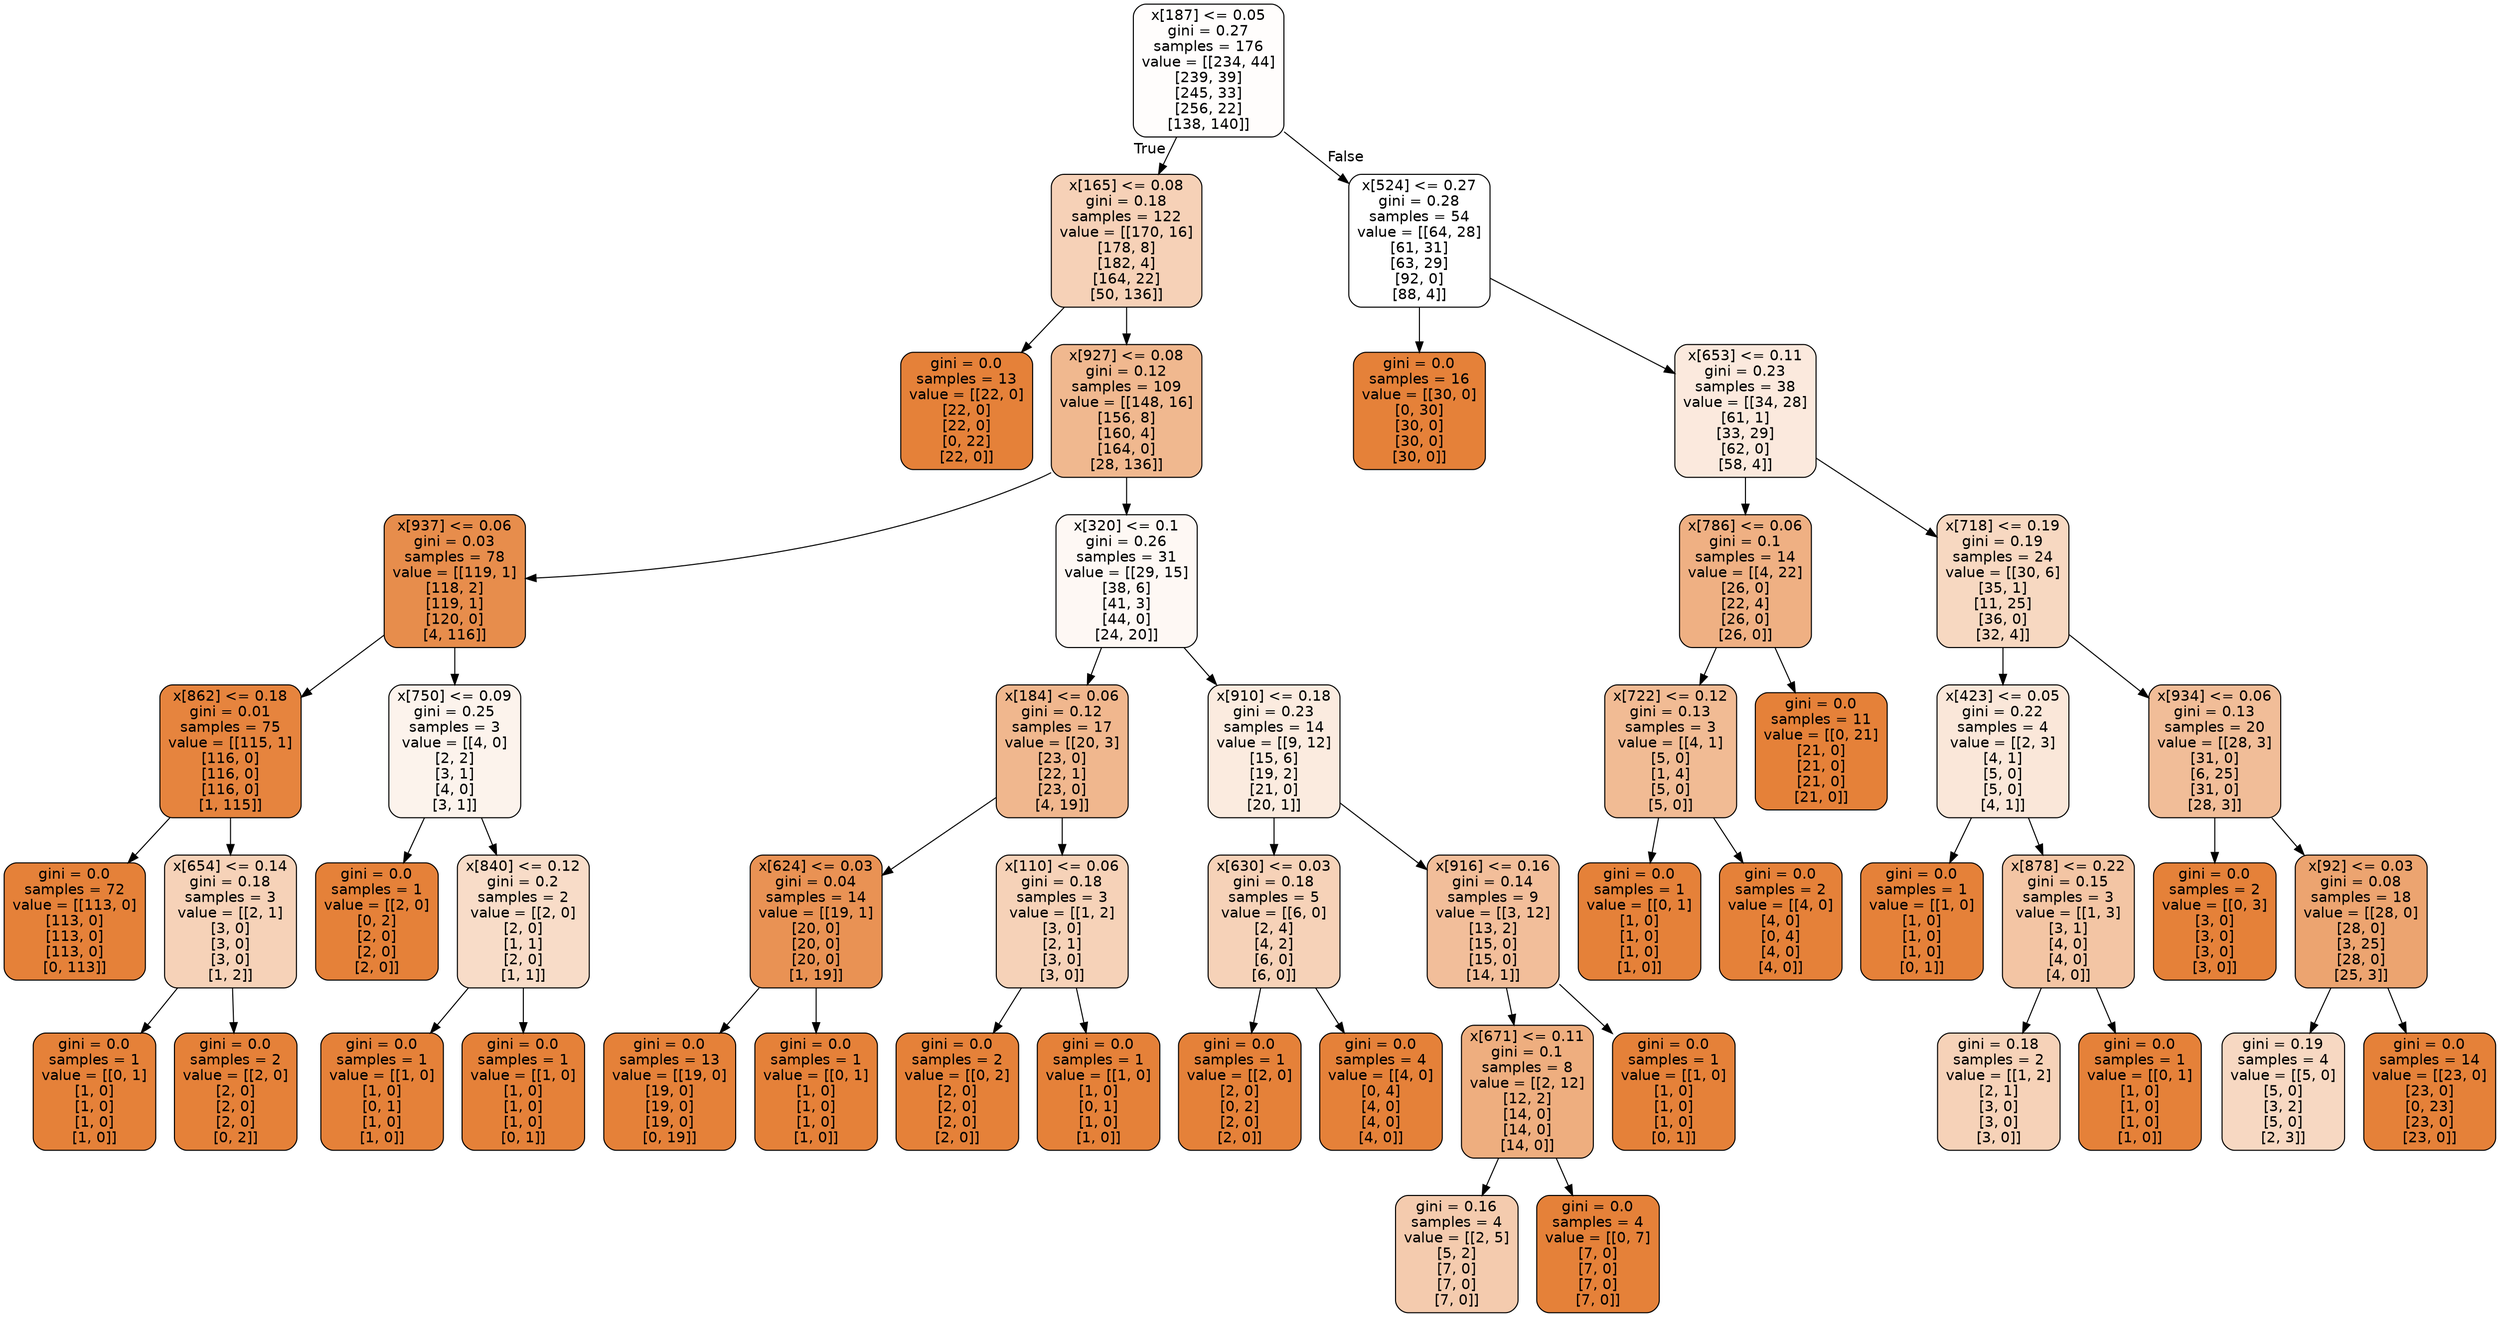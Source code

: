 digraph Tree {
node [shape=box, style="filled, rounded", color="black", fontname="helvetica"] ;
edge [fontname="helvetica"] ;
0 [label="x[187] <= 0.05\ngini = 0.27\nsamples = 176\nvalue = [[234, 44]\n[239, 39]\n[245, 33]\n[256, 22]\n[138, 140]]", fillcolor="#fffdfc"] ;
1 [label="x[165] <= 0.08\ngini = 0.18\nsamples = 122\nvalue = [[170, 16]\n[178, 8]\n[182, 4]\n[164, 22]\n[50, 136]]", fillcolor="#f6d1b7"] ;
0 -> 1 [labeldistance=2.5, labelangle=45, headlabel="True"] ;
2 [label="gini = 0.0\nsamples = 13\nvalue = [[22, 0]\n[22, 0]\n[22, 0]\n[0, 22]\n[22, 0]]", fillcolor="#e58139"] ;
1 -> 2 ;
3 [label="x[927] <= 0.08\ngini = 0.12\nsamples = 109\nvalue = [[148, 16]\n[156, 8]\n[160, 4]\n[164, 0]\n[28, 136]]", fillcolor="#f0b88f"] ;
1 -> 3 ;
4 [label="x[937] <= 0.06\ngini = 0.03\nsamples = 78\nvalue = [[119, 1]\n[118, 2]\n[119, 1]\n[120, 0]\n[4, 116]]", fillcolor="#e78d4c"] ;
3 -> 4 ;
5 [label="x[862] <= 0.18\ngini = 0.01\nsamples = 75\nvalue = [[115, 1]\n[116, 0]\n[116, 0]\n[116, 0]\n[1, 115]]", fillcolor="#e6843e"] ;
4 -> 5 ;
6 [label="gini = 0.0\nsamples = 72\nvalue = [[113, 0]\n[113, 0]\n[113, 0]\n[113, 0]\n[0, 113]]", fillcolor="#e58139"] ;
5 -> 6 ;
7 [label="x[654] <= 0.14\ngini = 0.18\nsamples = 3\nvalue = [[2, 1]\n[3, 0]\n[3, 0]\n[3, 0]\n[1, 2]]", fillcolor="#f6d2b8"] ;
5 -> 7 ;
8 [label="gini = 0.0\nsamples = 1\nvalue = [[0, 1]\n[1, 0]\n[1, 0]\n[1, 0]\n[1, 0]]", fillcolor="#e58139"] ;
7 -> 8 ;
9 [label="gini = 0.0\nsamples = 2\nvalue = [[2, 0]\n[2, 0]\n[2, 0]\n[2, 0]\n[0, 2]]", fillcolor="#e58139"] ;
7 -> 9 ;
10 [label="x[750] <= 0.09\ngini = 0.25\nsamples = 3\nvalue = [[4, 0]\n[2, 2]\n[3, 1]\n[4, 0]\n[3, 1]]", fillcolor="#fcf3ec"] ;
4 -> 10 ;
11 [label="gini = 0.0\nsamples = 1\nvalue = [[2, 0]\n[0, 2]\n[2, 0]\n[2, 0]\n[2, 0]]", fillcolor="#e58139"] ;
10 -> 11 ;
12 [label="x[840] <= 0.12\ngini = 0.2\nsamples = 2\nvalue = [[2, 0]\n[2, 0]\n[1, 1]\n[2, 0]\n[1, 1]]", fillcolor="#f8dcc8"] ;
10 -> 12 ;
13 [label="gini = 0.0\nsamples = 1\nvalue = [[1, 0]\n[1, 0]\n[0, 1]\n[1, 0]\n[1, 0]]", fillcolor="#e58139"] ;
12 -> 13 ;
14 [label="gini = 0.0\nsamples = 1\nvalue = [[1, 0]\n[1, 0]\n[1, 0]\n[1, 0]\n[0, 1]]", fillcolor="#e58139"] ;
12 -> 14 ;
15 [label="x[320] <= 0.1\ngini = 0.26\nsamples = 31\nvalue = [[29, 15]\n[38, 6]\n[41, 3]\n[44, 0]\n[24, 20]]", fillcolor="#fef8f4"] ;
3 -> 15 ;
16 [label="x[184] <= 0.06\ngini = 0.12\nsamples = 17\nvalue = [[20, 3]\n[23, 0]\n[22, 1]\n[23, 0]\n[4, 19]]", fillcolor="#f0b78e"] ;
15 -> 16 ;
17 [label="x[624] <= 0.03\ngini = 0.04\nsamples = 14\nvalue = [[19, 1]\n[20, 0]\n[20, 0]\n[20, 0]\n[1, 19]]", fillcolor="#e99254"] ;
16 -> 17 ;
18 [label="gini = 0.0\nsamples = 13\nvalue = [[19, 0]\n[19, 0]\n[19, 0]\n[19, 0]\n[0, 19]]", fillcolor="#e58139"] ;
17 -> 18 ;
19 [label="gini = 0.0\nsamples = 1\nvalue = [[0, 1]\n[1, 0]\n[1, 0]\n[1, 0]\n[1, 0]]", fillcolor="#e58139"] ;
17 -> 19 ;
20 [label="x[110] <= 0.06\ngini = 0.18\nsamples = 3\nvalue = [[1, 2]\n[3, 0]\n[2, 1]\n[3, 0]\n[3, 0]]", fillcolor="#f6d2b8"] ;
16 -> 20 ;
21 [label="gini = 0.0\nsamples = 2\nvalue = [[0, 2]\n[2, 0]\n[2, 0]\n[2, 0]\n[2, 0]]", fillcolor="#e58139"] ;
20 -> 21 ;
22 [label="gini = 0.0\nsamples = 1\nvalue = [[1, 0]\n[1, 0]\n[0, 1]\n[1, 0]\n[1, 0]]", fillcolor="#e58139"] ;
20 -> 22 ;
23 [label="x[910] <= 0.18\ngini = 0.23\nsamples = 14\nvalue = [[9, 12]\n[15, 6]\n[19, 2]\n[21, 0]\n[20, 1]]", fillcolor="#fbebdf"] ;
15 -> 23 ;
24 [label="x[630] <= 0.03\ngini = 0.18\nsamples = 5\nvalue = [[6, 0]\n[2, 4]\n[4, 2]\n[6, 0]\n[6, 0]]", fillcolor="#f6d2b8"] ;
23 -> 24 ;
25 [label="gini = 0.0\nsamples = 1\nvalue = [[2, 0]\n[2, 0]\n[0, 2]\n[2, 0]\n[2, 0]]", fillcolor="#e58139"] ;
24 -> 25 ;
26 [label="gini = 0.0\nsamples = 4\nvalue = [[4, 0]\n[0, 4]\n[4, 0]\n[4, 0]\n[4, 0]]", fillcolor="#e58139"] ;
24 -> 26 ;
27 [label="x[916] <= 0.16\ngini = 0.14\nsamples = 9\nvalue = [[3, 12]\n[13, 2]\n[15, 0]\n[15, 0]\n[14, 1]]", fillcolor="#f2be9a"] ;
23 -> 27 ;
28 [label="x[671] <= 0.11\ngini = 0.1\nsamples = 8\nvalue = [[2, 12]\n[12, 2]\n[14, 0]\n[14, 0]\n[14, 0]]", fillcolor="#eeae7f"] ;
27 -> 28 ;
29 [label="gini = 0.16\nsamples = 4\nvalue = [[2, 5]\n[5, 2]\n[7, 0]\n[7, 0]\n[7, 0]]", fillcolor="#f4cbae"] ;
28 -> 29 ;
30 [label="gini = 0.0\nsamples = 4\nvalue = [[0, 7]\n[7, 0]\n[7, 0]\n[7, 0]\n[7, 0]]", fillcolor="#e58139"] ;
28 -> 30 ;
31 [label="gini = 0.0\nsamples = 1\nvalue = [[1, 0]\n[1, 0]\n[1, 0]\n[1, 0]\n[0, 1]]", fillcolor="#e58139"] ;
27 -> 31 ;
32 [label="x[524] <= 0.27\ngini = 0.28\nsamples = 54\nvalue = [[64, 28]\n[61, 31]\n[63, 29]\n[92, 0]\n[88, 4]]", fillcolor="#ffffff"] ;
0 -> 32 [labeldistance=2.5, labelangle=-45, headlabel="False"] ;
33 [label="gini = 0.0\nsamples = 16\nvalue = [[30, 0]\n[0, 30]\n[30, 0]\n[30, 0]\n[30, 0]]", fillcolor="#e58139"] ;
32 -> 33 ;
34 [label="x[653] <= 0.11\ngini = 0.23\nsamples = 38\nvalue = [[34, 28]\n[61, 1]\n[33, 29]\n[62, 0]\n[58, 4]]", fillcolor="#fbe9dd"] ;
32 -> 34 ;
35 [label="x[786] <= 0.06\ngini = 0.1\nsamples = 14\nvalue = [[4, 22]\n[26, 0]\n[22, 4]\n[26, 0]\n[26, 0]]", fillcolor="#efb083"] ;
34 -> 35 ;
36 [label="x[722] <= 0.12\ngini = 0.13\nsamples = 3\nvalue = [[4, 1]\n[5, 0]\n[1, 4]\n[5, 0]\n[5, 0]]", fillcolor="#f1bb94"] ;
35 -> 36 ;
37 [label="gini = 0.0\nsamples = 1\nvalue = [[0, 1]\n[1, 0]\n[1, 0]\n[1, 0]\n[1, 0]]", fillcolor="#e58139"] ;
36 -> 37 ;
38 [label="gini = 0.0\nsamples = 2\nvalue = [[4, 0]\n[4, 0]\n[0, 4]\n[4, 0]\n[4, 0]]", fillcolor="#e58139"] ;
36 -> 38 ;
39 [label="gini = 0.0\nsamples = 11\nvalue = [[0, 21]\n[21, 0]\n[21, 0]\n[21, 0]\n[21, 0]]", fillcolor="#e58139"] ;
35 -> 39 ;
40 [label="x[718] <= 0.19\ngini = 0.19\nsamples = 24\nvalue = [[30, 6]\n[35, 1]\n[11, 25]\n[36, 0]\n[32, 4]]", fillcolor="#f7d8c1"] ;
34 -> 40 ;
41 [label="x[423] <= 0.05\ngini = 0.22\nsamples = 4\nvalue = [[2, 3]\n[4, 1]\n[5, 0]\n[5, 0]\n[4, 1]]", fillcolor="#fae7d9"] ;
40 -> 41 ;
42 [label="gini = 0.0\nsamples = 1\nvalue = [[1, 0]\n[1, 0]\n[1, 0]\n[1, 0]\n[0, 1]]", fillcolor="#e58139"] ;
41 -> 42 ;
43 [label="x[878] <= 0.22\ngini = 0.15\nsamples = 3\nvalue = [[1, 3]\n[3, 1]\n[4, 0]\n[4, 0]\n[4, 0]]", fillcolor="#f3c5a4"] ;
41 -> 43 ;
44 [label="gini = 0.18\nsamples = 2\nvalue = [[1, 2]\n[2, 1]\n[3, 0]\n[3, 0]\n[3, 0]]", fillcolor="#f6d2b8"] ;
43 -> 44 ;
45 [label="gini = 0.0\nsamples = 1\nvalue = [[0, 1]\n[1, 0]\n[1, 0]\n[1, 0]\n[1, 0]]", fillcolor="#e58139"] ;
43 -> 45 ;
46 [label="x[934] <= 0.06\ngini = 0.13\nsamples = 20\nvalue = [[28, 3]\n[31, 0]\n[6, 25]\n[31, 0]\n[28, 3]]", fillcolor="#f1bd98"] ;
40 -> 46 ;
47 [label="gini = 0.0\nsamples = 2\nvalue = [[0, 3]\n[3, 0]\n[3, 0]\n[3, 0]\n[3, 0]]", fillcolor="#e58139"] ;
46 -> 47 ;
48 [label="x[92] <= 0.03\ngini = 0.08\nsamples = 18\nvalue = [[28, 0]\n[28, 0]\n[3, 25]\n[28, 0]\n[25, 3]]", fillcolor="#eca470"] ;
46 -> 48 ;
49 [label="gini = 0.19\nsamples = 4\nvalue = [[5, 0]\n[5, 0]\n[3, 2]\n[5, 0]\n[2, 3]]", fillcolor="#f7d8c2"] ;
48 -> 49 ;
50 [label="gini = 0.0\nsamples = 14\nvalue = [[23, 0]\n[23, 0]\n[0, 23]\n[23, 0]\n[23, 0]]", fillcolor="#e58139"] ;
48 -> 50 ;
}